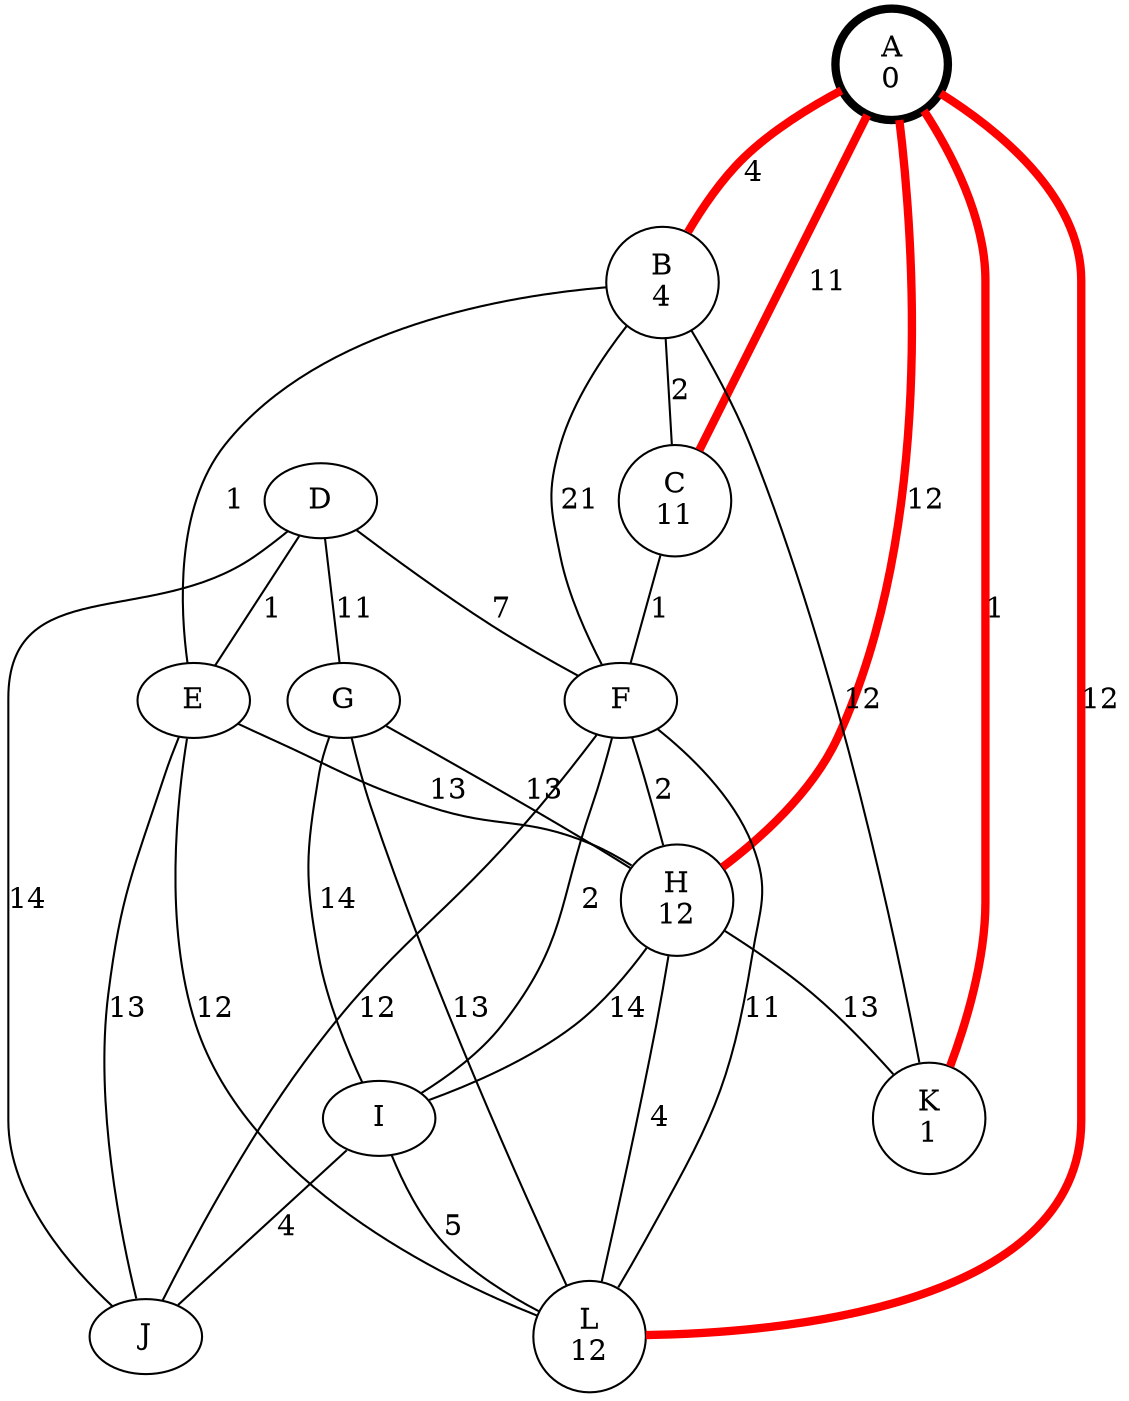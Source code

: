 graph {
  A [label="A\n0" penwidth=4];
  B [label="B\n4"];
  C [label="C\n11"];
  D;
  E;
  F;
  G;
  H [label="H\n12"];
  I;
  J;
  K [label="K\n1"];
  L [label="L\n12"];

  A -- C [label=11 penwidth=4 color=red]
  A -- L [label=12 penwidth=4 color=red]
  A -- K [label=1 penwidth=4 color=red]
  A -- B [label=4 penwidth=4 color=red]
  A -- H [label=12 penwidth=4 color=red]
  B -- C [label=2]
  B -- F [label=21]
  B -- K [label=12]
  B -- E [label=1]
  C -- F [label=1]
  D -- F [label=7]
  D -- G [label=11]
  D -- J [label=14]
  D -- E [label=1]
  E -- L [label=12]
  E -- H [label=13]
  E -- J [label=13]
  F -- L [label=11]
  F -- I [label=2]
  F -- H [label=2]
  F -- J [label=12]
  G -- L [label=13]
  G -- I [label=14]
  G -- H [label=13]
  H -- L [label=4]
  H -- I [label=14]
  H -- K [label=13]
  I -- L [label=5]
  I -- J [label=4]
}
